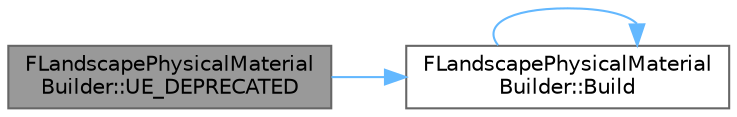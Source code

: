 digraph "FLandscapePhysicalMaterialBuilder::UE_DEPRECATED"
{
 // INTERACTIVE_SVG=YES
 // LATEX_PDF_SIZE
  bgcolor="transparent";
  edge [fontname=Helvetica,fontsize=10,labelfontname=Helvetica,labelfontsize=10];
  node [fontname=Helvetica,fontsize=10,shape=box,height=0.2,width=0.4];
  rankdir="LR";
  Node1 [id="Node000001",label="FLandscapePhysicalMaterial\lBuilder::UE_DEPRECATED",height=0.2,width=0.4,color="gray40", fillcolor="grey60", style="filled", fontcolor="black",tooltip=" "];
  Node1 -> Node2 [id="edge1_Node000001_Node000002",color="steelblue1",style="solid",tooltip=" "];
  Node2 [id="Node000002",label="FLandscapePhysicalMaterial\lBuilder::Build",height=0.2,width=0.4,color="grey40", fillcolor="white", style="filled",URL="$d2/dd6/classFLandscapePhysicalMaterialBuilder.html#a73a3ce86dbe1b9d9978a623635b88e65",tooltip=" "];
  Node2 -> Node2 [id="edge2_Node000002_Node000002",color="steelblue1",style="solid",tooltip=" "];
}
